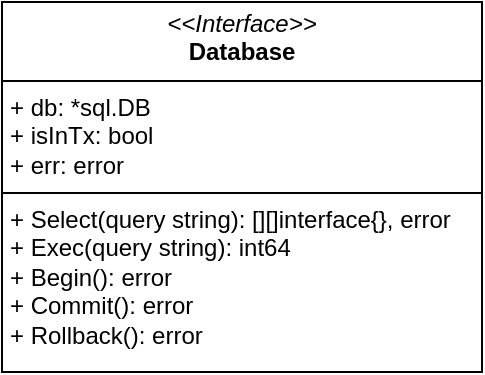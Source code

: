 <mxfile version="24.2.7" type="github">
  <diagram id="C5RBs43oDa-KdzZeNtuy" name="Page-1">
    <mxGraphModel dx="1050" dy="566" grid="1" gridSize="10" guides="1" tooltips="1" connect="1" arrows="1" fold="1" page="1" pageScale="1" pageWidth="827" pageHeight="1169" math="0" shadow="0">
      <root>
        <mxCell id="WIyWlLk6GJQsqaUBKTNV-0" />
        <mxCell id="WIyWlLk6GJQsqaUBKTNV-1" parent="WIyWlLk6GJQsqaUBKTNV-0" />
        <mxCell id="lZEyB0sZOzwZCweGVNaK-5" value="&lt;p style=&quot;margin:0px;margin-top:4px;text-align:center;&quot;&gt;&lt;i&gt;&amp;lt;&amp;lt;Interface&amp;gt;&amp;gt;&lt;/i&gt;&lt;br&gt;&lt;b&gt;Database&lt;/b&gt;&lt;br&gt;&lt;/p&gt;&lt;hr size=&quot;1&quot; style=&quot;border-style:solid;&quot;&gt;&lt;p style=&quot;margin:0px;margin-left:4px;&quot;&gt;+ db: *sql.DB&lt;br&gt;+ isInTx: bool&lt;/p&gt;&lt;p style=&quot;margin:0px;margin-left:4px;&quot;&gt;+ err: error&lt;br&gt;&lt;/p&gt;&lt;hr size=&quot;1&quot; style=&quot;border-style:solid;&quot;&gt;&lt;p style=&quot;margin:0px;margin-left:4px;&quot;&gt;+ Select(query string): [][]interface{}, error&lt;br&gt;+ Exec(query string): int64&lt;/p&gt;&lt;p style=&quot;margin:0px;margin-left:4px;&quot;&gt;+ &lt;span style=&quot;white-space: pre;&quot;&gt;Begin(&lt;/span&gt;&lt;span style=&quot;white-space: pre;&quot;&gt;): &lt;/span&gt;&lt;span style=&quot;white-space: pre;&quot;&gt;error&lt;/span&gt;&lt;/p&gt;&lt;p style=&quot;margin:0px;margin-left:4px;&quot;&gt;+ &lt;span style=&quot;white-space: pre;&quot;&gt;Commit(&lt;/span&gt;&lt;span style=&quot;white-space: pre;&quot;&gt;): &lt;/span&gt;&lt;span style=&quot;white-space: pre;&quot;&gt;error&lt;/span&gt;&lt;/p&gt;&lt;p style=&quot;margin:0px;margin-left:4px;&quot;&gt;+ &lt;span style=&quot;white-space: pre;&quot;&gt;Rollback(&lt;/span&gt;&lt;span style=&quot;white-space: pre;&quot;&gt;): &lt;/span&gt;&lt;span style=&quot;white-space: pre;&quot;&gt;error&lt;/span&gt;&lt;/p&gt;" style="verticalAlign=top;align=left;overflow=fill;html=1;whiteSpace=wrap;" vertex="1" parent="WIyWlLk6GJQsqaUBKTNV-1">
          <mxGeometry x="294" y="140" width="240" height="185" as="geometry" />
        </mxCell>
      </root>
    </mxGraphModel>
  </diagram>
</mxfile>
